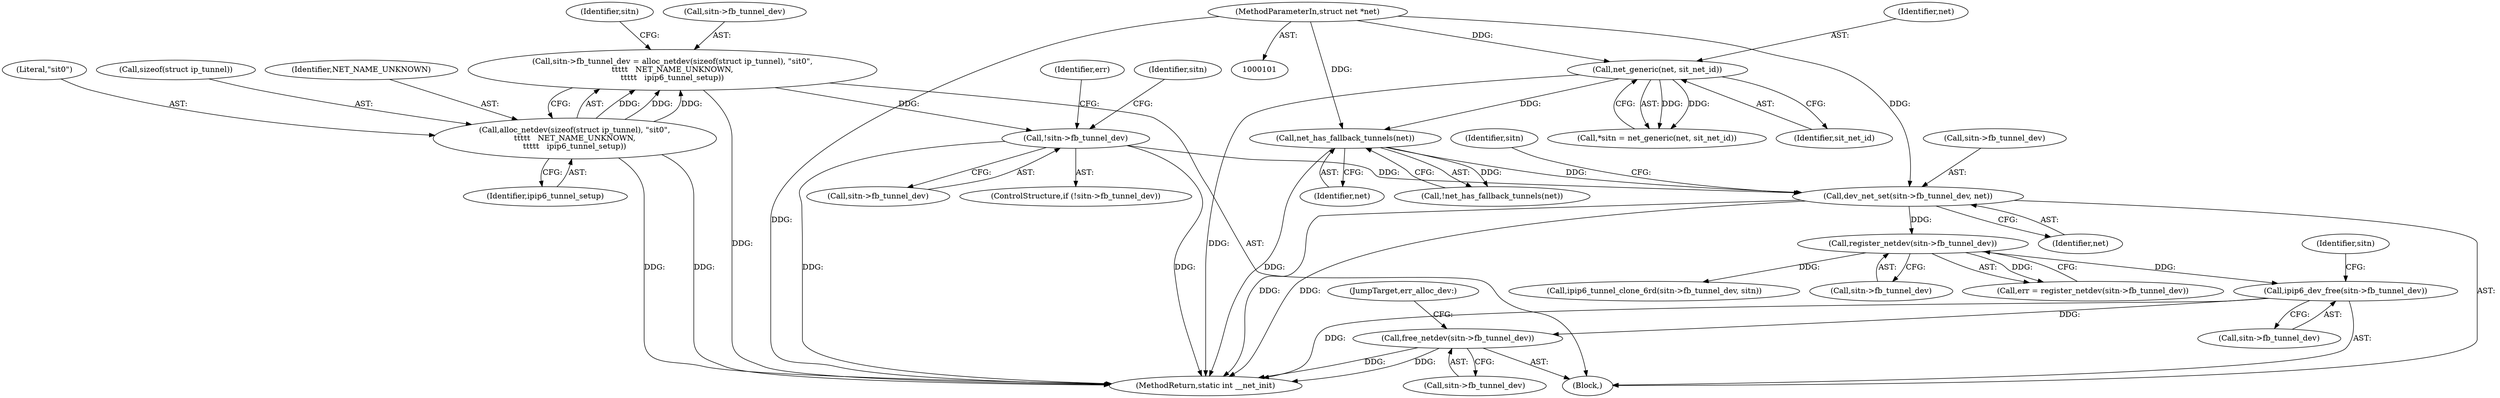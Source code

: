 digraph "0_linux_07f12b26e21ab359261bf75cfcb424fdc7daeb6d@API" {
"1000237" [label="(Call,free_netdev(sitn->fb_tunnel_dev))"];
"1000233" [label="(Call,ipip6_dev_free(sitn->fb_tunnel_dev))"];
"1000197" [label="(Call,register_netdev(sitn->fb_tunnel_dev))"];
"1000175" [label="(Call,dev_net_set(sitn->fb_tunnel_dev, net))"];
"1000165" [label="(Call,!sitn->fb_tunnel_dev)"];
"1000154" [label="(Call,sitn->fb_tunnel_dev = alloc_netdev(sizeof(struct ip_tunnel), \"sit0\",\n\t\t\t\t\t   NET_NAME_UNKNOWN,\n\t\t\t\t\t   ipip6_tunnel_setup))"];
"1000158" [label="(Call,alloc_netdev(sizeof(struct ip_tunnel), \"sit0\",\n\t\t\t\t\t   NET_NAME_UNKNOWN,\n\t\t\t\t\t   ipip6_tunnel_setup))"];
"1000150" [label="(Call,net_has_fallback_tunnels(net))"];
"1000107" [label="(Call,net_generic(net, sit_net_id))"];
"1000102" [label="(MethodParameterIn,struct net *net)"];
"1000204" [label="(Call,ipip6_tunnel_clone_6rd(sitn->fb_tunnel_dev, sitn))"];
"1000167" [label="(Identifier,sitn)"];
"1000163" [label="(Identifier,ipip6_tunnel_setup)"];
"1000155" [label="(Call,sitn->fb_tunnel_dev)"];
"1000161" [label="(Literal,\"sit0\")"];
"1000234" [label="(Call,sitn->fb_tunnel_dev)"];
"1000108" [label="(Identifier,net)"];
"1000159" [label="(Call,sizeof(struct ip_tunnel))"];
"1000149" [label="(Call,!net_has_fallback_tunnels(net))"];
"1000233" [label="(Call,ipip6_dev_free(sitn->fb_tunnel_dev))"];
"1000166" [label="(Call,sitn->fb_tunnel_dev)"];
"1000164" [label="(ControlStructure,if (!sitn->fb_tunnel_dev))"];
"1000151" [label="(Identifier,net)"];
"1000238" [label="(Call,sitn->fb_tunnel_dev)"];
"1000179" [label="(Identifier,net)"];
"1000162" [label="(Identifier,NET_NAME_UNKNOWN)"];
"1000154" [label="(Call,sitn->fb_tunnel_dev = alloc_netdev(sizeof(struct ip_tunnel), \"sit0\",\n\t\t\t\t\t   NET_NAME_UNKNOWN,\n\t\t\t\t\t   ipip6_tunnel_setup))"];
"1000150" [label="(Call,net_has_fallback_tunnels(net))"];
"1000244" [label="(MethodReturn,static int __net_init)"];
"1000197" [label="(Call,register_netdev(sitn->fb_tunnel_dev))"];
"1000107" [label="(Call,net_generic(net, sit_net_id))"];
"1000105" [label="(Call,*sitn = net_generic(net, sit_net_id))"];
"1000177" [label="(Identifier,sitn)"];
"1000241" [label="(JumpTarget,err_alloc_dev:)"];
"1000195" [label="(Call,err = register_netdev(sitn->fb_tunnel_dev))"];
"1000237" [label="(Call,free_netdev(sitn->fb_tunnel_dev))"];
"1000176" [label="(Call,sitn->fb_tunnel_dev)"];
"1000198" [label="(Call,sitn->fb_tunnel_dev)"];
"1000109" [label="(Identifier,sit_net_id)"];
"1000165" [label="(Call,!sitn->fb_tunnel_dev)"];
"1000171" [label="(Identifier,err)"];
"1000239" [label="(Identifier,sitn)"];
"1000102" [label="(MethodParameterIn,struct net *net)"];
"1000175" [label="(Call,dev_net_set(sitn->fb_tunnel_dev, net))"];
"1000158" [label="(Call,alloc_netdev(sizeof(struct ip_tunnel), \"sit0\",\n\t\t\t\t\t   NET_NAME_UNKNOWN,\n\t\t\t\t\t   ipip6_tunnel_setup))"];
"1000183" [label="(Identifier,sitn)"];
"1000103" [label="(Block,)"];
"1000237" -> "1000103"  [label="AST: "];
"1000237" -> "1000238"  [label="CFG: "];
"1000238" -> "1000237"  [label="AST: "];
"1000241" -> "1000237"  [label="CFG: "];
"1000237" -> "1000244"  [label="DDG: "];
"1000237" -> "1000244"  [label="DDG: "];
"1000233" -> "1000237"  [label="DDG: "];
"1000233" -> "1000103"  [label="AST: "];
"1000233" -> "1000234"  [label="CFG: "];
"1000234" -> "1000233"  [label="AST: "];
"1000239" -> "1000233"  [label="CFG: "];
"1000233" -> "1000244"  [label="DDG: "];
"1000197" -> "1000233"  [label="DDG: "];
"1000197" -> "1000195"  [label="AST: "];
"1000197" -> "1000198"  [label="CFG: "];
"1000198" -> "1000197"  [label="AST: "];
"1000195" -> "1000197"  [label="CFG: "];
"1000197" -> "1000195"  [label="DDG: "];
"1000175" -> "1000197"  [label="DDG: "];
"1000197" -> "1000204"  [label="DDG: "];
"1000175" -> "1000103"  [label="AST: "];
"1000175" -> "1000179"  [label="CFG: "];
"1000176" -> "1000175"  [label="AST: "];
"1000179" -> "1000175"  [label="AST: "];
"1000183" -> "1000175"  [label="CFG: "];
"1000175" -> "1000244"  [label="DDG: "];
"1000175" -> "1000244"  [label="DDG: "];
"1000165" -> "1000175"  [label="DDG: "];
"1000150" -> "1000175"  [label="DDG: "];
"1000102" -> "1000175"  [label="DDG: "];
"1000165" -> "1000164"  [label="AST: "];
"1000165" -> "1000166"  [label="CFG: "];
"1000166" -> "1000165"  [label="AST: "];
"1000171" -> "1000165"  [label="CFG: "];
"1000177" -> "1000165"  [label="CFG: "];
"1000165" -> "1000244"  [label="DDG: "];
"1000165" -> "1000244"  [label="DDG: "];
"1000154" -> "1000165"  [label="DDG: "];
"1000154" -> "1000103"  [label="AST: "];
"1000154" -> "1000158"  [label="CFG: "];
"1000155" -> "1000154"  [label="AST: "];
"1000158" -> "1000154"  [label="AST: "];
"1000167" -> "1000154"  [label="CFG: "];
"1000154" -> "1000244"  [label="DDG: "];
"1000158" -> "1000154"  [label="DDG: "];
"1000158" -> "1000154"  [label="DDG: "];
"1000158" -> "1000154"  [label="DDG: "];
"1000158" -> "1000163"  [label="CFG: "];
"1000159" -> "1000158"  [label="AST: "];
"1000161" -> "1000158"  [label="AST: "];
"1000162" -> "1000158"  [label="AST: "];
"1000163" -> "1000158"  [label="AST: "];
"1000158" -> "1000244"  [label="DDG: "];
"1000158" -> "1000244"  [label="DDG: "];
"1000150" -> "1000149"  [label="AST: "];
"1000150" -> "1000151"  [label="CFG: "];
"1000151" -> "1000150"  [label="AST: "];
"1000149" -> "1000150"  [label="CFG: "];
"1000150" -> "1000244"  [label="DDG: "];
"1000150" -> "1000149"  [label="DDG: "];
"1000107" -> "1000150"  [label="DDG: "];
"1000102" -> "1000150"  [label="DDG: "];
"1000107" -> "1000105"  [label="AST: "];
"1000107" -> "1000109"  [label="CFG: "];
"1000108" -> "1000107"  [label="AST: "];
"1000109" -> "1000107"  [label="AST: "];
"1000105" -> "1000107"  [label="CFG: "];
"1000107" -> "1000244"  [label="DDG: "];
"1000107" -> "1000105"  [label="DDG: "];
"1000107" -> "1000105"  [label="DDG: "];
"1000102" -> "1000107"  [label="DDG: "];
"1000102" -> "1000101"  [label="AST: "];
"1000102" -> "1000244"  [label="DDG: "];
}
